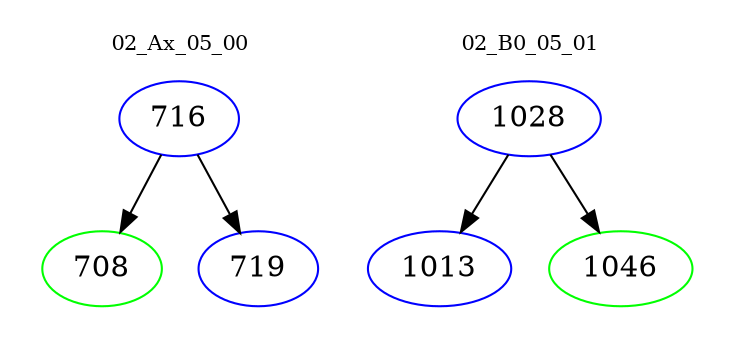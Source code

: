 digraph{
subgraph cluster_0 {
color = white
label = "02_Ax_05_00";
fontsize=10;
T0_716 [label="716", color="blue"]
T0_716 -> T0_708 [color="black"]
T0_708 [label="708", color="green"]
T0_716 -> T0_719 [color="black"]
T0_719 [label="719", color="blue"]
}
subgraph cluster_1 {
color = white
label = "02_B0_05_01";
fontsize=10;
T1_1028 [label="1028", color="blue"]
T1_1028 -> T1_1013 [color="black"]
T1_1013 [label="1013", color="blue"]
T1_1028 -> T1_1046 [color="black"]
T1_1046 [label="1046", color="green"]
}
}
